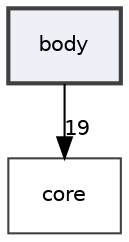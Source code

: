 digraph "body"
{
 // LATEX_PDF_SIZE
  edge [fontname="Helvetica",fontsize="10",labelfontname="Helvetica",labelfontsize="10"];
  node [fontname="Helvetica",fontsize="10",shape=record];
  compound=true
  dir_9ac825d0161212ecde96f795c3a0b670 [shape=box, label="body", style="filled,bold,", fillcolor="#edf0f7", color="grey25", URL="dir_9ac825d0161212ecde96f795c3a0b670.html"];
  dir_aebb8dcc11953d78e620bbef0b9e2183 [shape=box, label="core", style="", fillcolor="#edf0f7", color="grey25", URL="dir_aebb8dcc11953d78e620bbef0b9e2183.html"];
  dir_9ac825d0161212ecde96f795c3a0b670->dir_aebb8dcc11953d78e620bbef0b9e2183 [headlabel="19", labeldistance=1.5 headhref="dir_000001_000004.html"];
}
